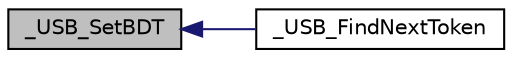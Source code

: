 digraph "_USB_SetBDT"
{
  edge [fontname="Helvetica",fontsize="10",labelfontname="Helvetica",labelfontsize="10"];
  node [fontname="Helvetica",fontsize="10",shape=record];
  rankdir="LR";
  Node1 [label="_USB_SetBDT",height=0.2,width=0.4,color="black", fillcolor="grey75", style="filled", fontcolor="black"];
  Node1 -> Node2 [dir="back",color="midnightblue",fontsize="10",style="solid",fontname="Helvetica"];
  Node2 [label="_USB_FindNextToken",height=0.2,width=0.4,color="black", fillcolor="white", style="filled",URL="$usb__host__local_8h.html#a7ce4a0820e97c905e38bb73acb46cd3f"];
}
